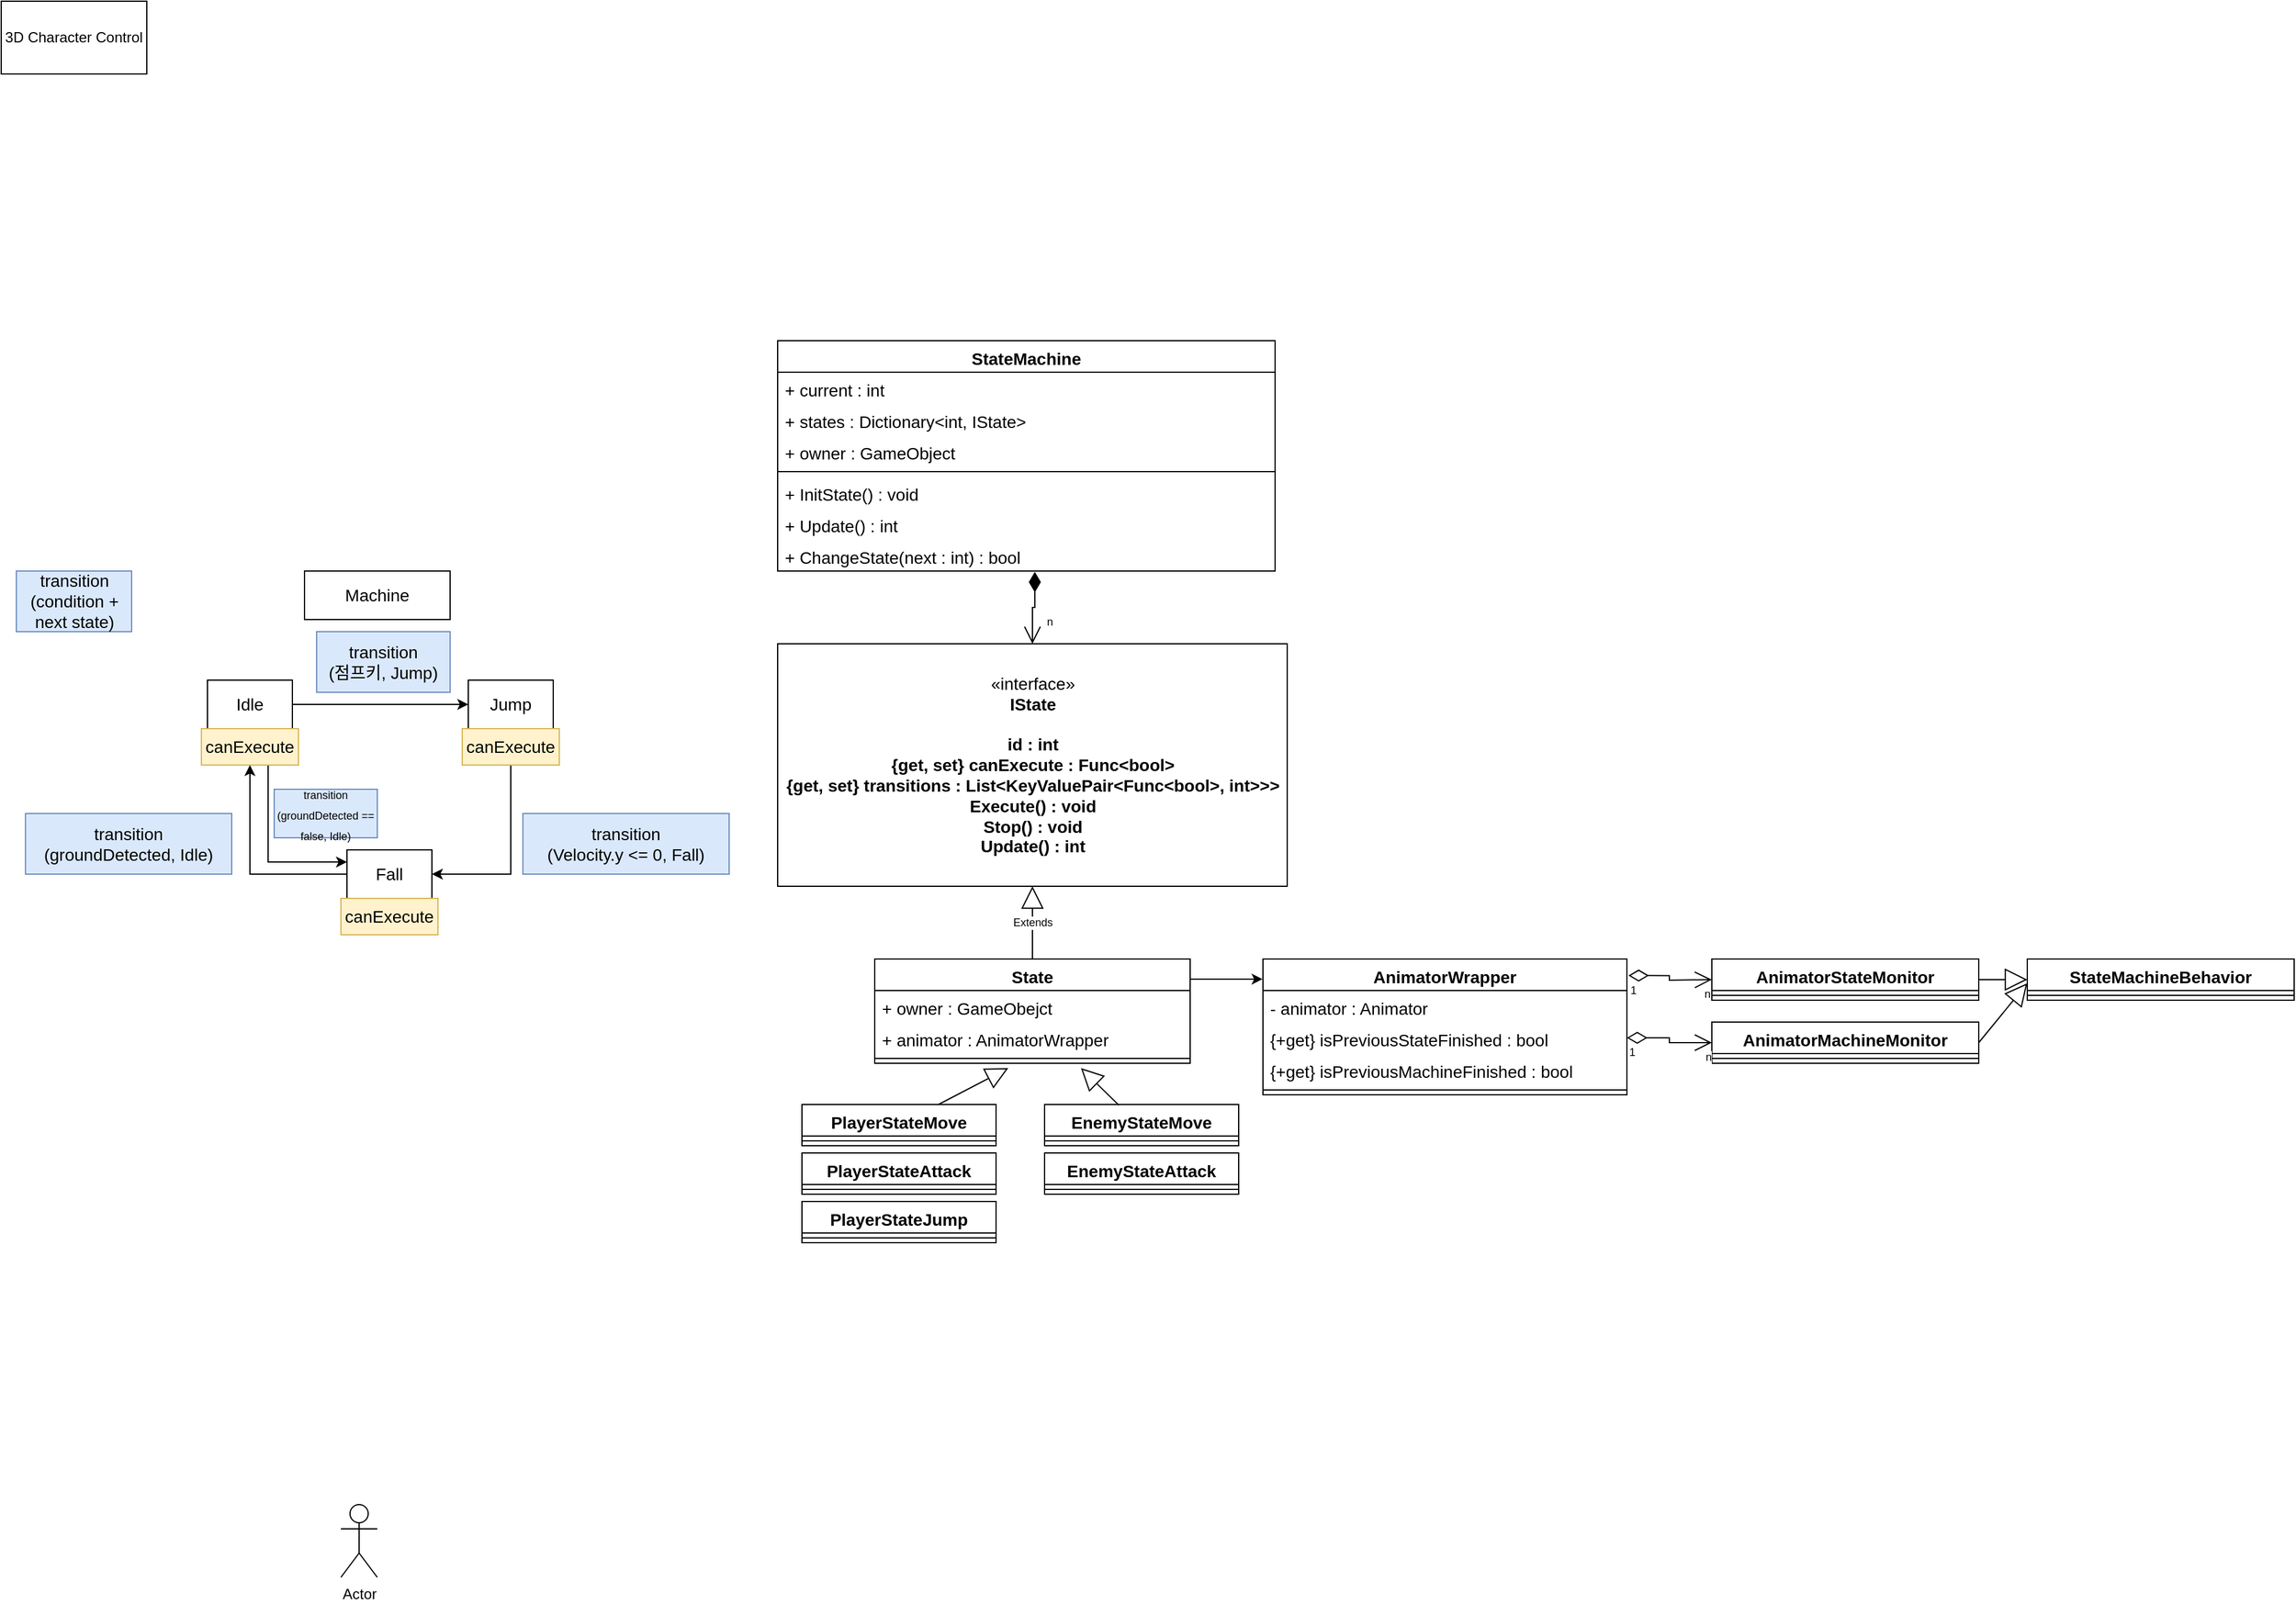 <mxfile version="20.8.5" type="device"><diagram id="C5RBs43oDa-KdzZeNtuy" name="Page-1"><mxGraphModel dx="1195" dy="663" grid="1" gridSize="10" guides="1" tooltips="1" connect="1" arrows="1" fold="1" page="1" pageScale="1" pageWidth="827" pageHeight="1169" math="0" shadow="0"><root><mxCell id="WIyWlLk6GJQsqaUBKTNV-0"/><mxCell id="WIyWlLk6GJQsqaUBKTNV-1" parent="WIyWlLk6GJQsqaUBKTNV-0"/><mxCell id="IvIbU0Q9SpqX5GSilJ8S-0" value="3D Character Control" style="rounded=0;whiteSpace=wrap;html=1;" parent="WIyWlLk6GJQsqaUBKTNV-1" vertex="1"><mxGeometry width="120" height="60" as="geometry"/></mxCell><mxCell id="IvIbU0Q9SpqX5GSilJ8S-33" style="edgeStyle=orthogonalEdgeStyle;rounded=0;orthogonalLoop=1;jettySize=auto;html=1;entryX=-0.001;entryY=0.148;entryDx=0;entryDy=0;entryPerimeter=0;fontSize=9;" parent="WIyWlLk6GJQsqaUBKTNV-1" source="IvIbU0Q9SpqX5GSilJ8S-1" target="IvIbU0Q9SpqX5GSilJ8S-27" edge="1"><mxGeometry relative="1" as="geometry"><Array as="points"><mxPoint x="960" y="807"/><mxPoint x="960" y="807"/></Array></mxGeometry></mxCell><mxCell id="IvIbU0Q9SpqX5GSilJ8S-1" value="State" style="swimlane;fontStyle=1;align=center;verticalAlign=top;childLayout=stackLayout;horizontal=1;startSize=26;horizontalStack=0;resizeParent=1;resizeParentMax=0;resizeLast=0;collapsible=1;marginBottom=0;fontSize=14;" parent="WIyWlLk6GJQsqaUBKTNV-1" vertex="1"><mxGeometry x="720" y="790" width="260" height="86" as="geometry"/></mxCell><mxCell id="IvIbU0Q9SpqX5GSilJ8S-2" value="+ owner : GameObejct" style="text;strokeColor=none;fillColor=none;align=left;verticalAlign=top;spacingLeft=4;spacingRight=4;overflow=hidden;rotatable=0;points=[[0,0.5],[1,0.5]];portConstraint=eastwest;fontSize=14;" parent="IvIbU0Q9SpqX5GSilJ8S-1" vertex="1"><mxGeometry y="26" width="260" height="26" as="geometry"/></mxCell><mxCell id="IvIbU0Q9SpqX5GSilJ8S-4" value="+ animator : AnimatorWrapper" style="text;strokeColor=none;fillColor=none;align=left;verticalAlign=top;spacingLeft=4;spacingRight=4;overflow=hidden;rotatable=0;points=[[0,0.5],[1,0.5]];portConstraint=eastwest;fontSize=14;" parent="IvIbU0Q9SpqX5GSilJ8S-1" vertex="1"><mxGeometry y="52" width="260" height="26" as="geometry"/></mxCell><mxCell id="IvIbU0Q9SpqX5GSilJ8S-3" value="" style="line;strokeWidth=1;fillColor=none;align=left;verticalAlign=middle;spacingTop=-1;spacingLeft=3;spacingRight=3;rotatable=0;labelPosition=right;points=[];portConstraint=eastwest;strokeColor=inherit;" parent="IvIbU0Q9SpqX5GSilJ8S-1" vertex="1"><mxGeometry y="78" width="260" height="8" as="geometry"/></mxCell><mxCell id="IvIbU0Q9SpqX5GSilJ8S-5" value="«interface»&lt;br&gt;&lt;b&gt;IState&lt;br&gt;&lt;br&gt;id : int&lt;br&gt;{get, set} canExecute : Func&amp;lt;bool&amp;gt;&lt;br&gt;{get, set} transitions : List&amp;lt;KeyValuePair&amp;lt;Func&amp;lt;bool&amp;gt;, int&amp;gt;&amp;gt;&amp;gt;&lt;br&gt;Execute() : void&lt;br&gt;Stop() : void&lt;br&gt;Update() : int&lt;br&gt;&lt;/b&gt;" style="html=1;fontSize=14;" parent="WIyWlLk6GJQsqaUBKTNV-1" vertex="1"><mxGeometry x="640" y="530" width="420" height="200" as="geometry"/></mxCell><mxCell id="IvIbU0Q9SpqX5GSilJ8S-23" style="edgeStyle=orthogonalEdgeStyle;rounded=0;orthogonalLoop=1;jettySize=auto;html=1;entryX=0;entryY=0.25;entryDx=0;entryDy=0;fontSize=14;" parent="WIyWlLk6GJQsqaUBKTNV-1" source="IvIbU0Q9SpqX5GSilJ8S-6" target="IvIbU0Q9SpqX5GSilJ8S-9" edge="1"><mxGeometry relative="1" as="geometry"><Array as="points"><mxPoint x="220" y="710"/></Array></mxGeometry></mxCell><mxCell id="IvIbU0Q9SpqX5GSilJ8S-6" value="Idle" style="rounded=0;whiteSpace=wrap;html=1;fontSize=14;" parent="WIyWlLk6GJQsqaUBKTNV-1" vertex="1"><mxGeometry x="170" y="560" width="70" height="40" as="geometry"/></mxCell><mxCell id="IvIbU0Q9SpqX5GSilJ8S-17" style="edgeStyle=orthogonalEdgeStyle;rounded=0;orthogonalLoop=1;jettySize=auto;html=1;entryX=1;entryY=0.5;entryDx=0;entryDy=0;fontSize=14;" parent="WIyWlLk6GJQsqaUBKTNV-1" source="IvIbU0Q9SpqX5GSilJ8S-7" target="IvIbU0Q9SpqX5GSilJ8S-9" edge="1"><mxGeometry relative="1" as="geometry"><Array as="points"><mxPoint x="420" y="720"/></Array></mxGeometry></mxCell><mxCell id="IvIbU0Q9SpqX5GSilJ8S-7" value="Jump" style="rounded=0;whiteSpace=wrap;html=1;fontSize=14;" parent="WIyWlLk6GJQsqaUBKTNV-1" vertex="1"><mxGeometry x="385" y="560" width="70" height="40" as="geometry"/></mxCell><mxCell id="IvIbU0Q9SpqX5GSilJ8S-8" value="Machine" style="rounded=0;whiteSpace=wrap;html=1;fontSize=14;" parent="WIyWlLk6GJQsqaUBKTNV-1" vertex="1"><mxGeometry x="250" y="470" width="120" height="40" as="geometry"/></mxCell><mxCell id="IvIbU0Q9SpqX5GSilJ8S-21" style="edgeStyle=orthogonalEdgeStyle;rounded=0;orthogonalLoop=1;jettySize=auto;html=1;entryX=0.5;entryY=1;entryDx=0;entryDy=0;fontSize=14;" parent="WIyWlLk6GJQsqaUBKTNV-1" source="IvIbU0Q9SpqX5GSilJ8S-9" target="IvIbU0Q9SpqX5GSilJ8S-10" edge="1"><mxGeometry relative="1" as="geometry"/></mxCell><mxCell id="IvIbU0Q9SpqX5GSilJ8S-9" value="Fall" style="rounded=0;whiteSpace=wrap;html=1;fontSize=14;" parent="WIyWlLk6GJQsqaUBKTNV-1" vertex="1"><mxGeometry x="285" y="700" width="70" height="40" as="geometry"/></mxCell><mxCell id="IvIbU0Q9SpqX5GSilJ8S-10" value="canExecute" style="text;html=1;strokeColor=#d6b656;fillColor=#fff2cc;align=center;verticalAlign=middle;whiteSpace=wrap;rounded=0;fontSize=14;" parent="WIyWlLk6GJQsqaUBKTNV-1" vertex="1"><mxGeometry x="165" y="600" width="80" height="30" as="geometry"/></mxCell><mxCell id="IvIbU0Q9SpqX5GSilJ8S-11" value="canExecute" style="text;html=1;strokeColor=#d6b656;fillColor=#fff2cc;align=center;verticalAlign=middle;whiteSpace=wrap;rounded=0;fontSize=14;" parent="WIyWlLk6GJQsqaUBKTNV-1" vertex="1"><mxGeometry x="380" y="600" width="80" height="30" as="geometry"/></mxCell><mxCell id="IvIbU0Q9SpqX5GSilJ8S-12" value="canExecute" style="text;html=1;strokeColor=#d6b656;fillColor=#fff2cc;align=center;verticalAlign=middle;whiteSpace=wrap;rounded=0;fontSize=14;" parent="WIyWlLk6GJQsqaUBKTNV-1" vertex="1"><mxGeometry x="280" y="740" width="80" height="30" as="geometry"/></mxCell><mxCell id="IvIbU0Q9SpqX5GSilJ8S-13" value="" style="endArrow=classic;html=1;rounded=0;fontSize=14;exitX=1;exitY=0.5;exitDx=0;exitDy=0;entryX=0;entryY=0.5;entryDx=0;entryDy=0;" parent="WIyWlLk6GJQsqaUBKTNV-1" source="IvIbU0Q9SpqX5GSilJ8S-6" target="IvIbU0Q9SpqX5GSilJ8S-7" edge="1"><mxGeometry width="50" height="50" relative="1" as="geometry"><mxPoint x="470" y="580" as="sourcePoint"/><mxPoint x="520" y="530" as="targetPoint"/></mxGeometry></mxCell><mxCell id="IvIbU0Q9SpqX5GSilJ8S-14" value="transition&lt;br&gt;(condition + next state)" style="text;html=1;strokeColor=#6c8ebf;fillColor=#dae8fc;align=center;verticalAlign=middle;whiteSpace=wrap;rounded=0;fontSize=14;" parent="WIyWlLk6GJQsqaUBKTNV-1" vertex="1"><mxGeometry x="12.5" y="470" width="95" height="50" as="geometry"/></mxCell><mxCell id="IvIbU0Q9SpqX5GSilJ8S-15" value="transition&lt;br&gt;(점프키, Jump)" style="text;html=1;strokeColor=#6c8ebf;fillColor=#dae8fc;align=center;verticalAlign=middle;whiteSpace=wrap;rounded=0;fontSize=14;" parent="WIyWlLk6GJQsqaUBKTNV-1" vertex="1"><mxGeometry x="260" y="520" width="110" height="50" as="geometry"/></mxCell><mxCell id="IvIbU0Q9SpqX5GSilJ8S-18" value="transition&lt;br&gt;(Velocity.y &amp;lt;= 0, Fall)" style="text;html=1;strokeColor=#6c8ebf;fillColor=#dae8fc;align=center;verticalAlign=middle;whiteSpace=wrap;rounded=0;fontSize=14;" parent="WIyWlLk6GJQsqaUBKTNV-1" vertex="1"><mxGeometry x="430" y="670" width="170" height="50" as="geometry"/></mxCell><mxCell id="IvIbU0Q9SpqX5GSilJ8S-22" value="transition&lt;br&gt;(groundDetected, Idle)" style="text;html=1;strokeColor=#6c8ebf;fillColor=#dae8fc;align=center;verticalAlign=middle;whiteSpace=wrap;rounded=0;fontSize=14;" parent="WIyWlLk6GJQsqaUBKTNV-1" vertex="1"><mxGeometry x="20" y="670" width="170" height="50" as="geometry"/></mxCell><mxCell id="IvIbU0Q9SpqX5GSilJ8S-24" value="&lt;font style=&quot;font-size: 9px;&quot;&gt;transition&lt;br style=&quot;font-size: 9px;&quot;&gt;(groundDetected == false, Idle)&lt;/font&gt;" style="text;html=1;strokeColor=#6c8ebf;fillColor=#dae8fc;align=center;verticalAlign=middle;whiteSpace=wrap;rounded=0;fontSize=14;" parent="WIyWlLk6GJQsqaUBKTNV-1" vertex="1"><mxGeometry x="225" y="650" width="85" height="40" as="geometry"/></mxCell><mxCell id="IvIbU0Q9SpqX5GSilJ8S-26" value="Extends" style="endArrow=block;endSize=16;endFill=0;html=1;rounded=0;fontSize=9;exitX=0.5;exitY=0;exitDx=0;exitDy=0;entryX=0.5;entryY=1;entryDx=0;entryDy=0;" parent="WIyWlLk6GJQsqaUBKTNV-1" source="IvIbU0Q9SpqX5GSilJ8S-1" target="IvIbU0Q9SpqX5GSilJ8S-5" edge="1"><mxGeometry width="160" relative="1" as="geometry"><mxPoint x="840" y="780" as="sourcePoint"/><mxPoint x="1000" y="780" as="targetPoint"/></mxGeometry></mxCell><mxCell id="IvIbU0Q9SpqX5GSilJ8S-27" value="AnimatorWrapper" style="swimlane;fontStyle=1;align=center;verticalAlign=top;childLayout=stackLayout;horizontal=1;startSize=26;horizontalStack=0;resizeParent=1;resizeParentMax=0;resizeLast=0;collapsible=1;marginBottom=0;fontSize=14;" parent="WIyWlLk6GJQsqaUBKTNV-1" vertex="1"><mxGeometry x="1040" y="790" width="300" height="112" as="geometry"/></mxCell><mxCell id="IvIbU0Q9SpqX5GSilJ8S-28" value="- animator : Animator" style="text;strokeColor=none;fillColor=none;align=left;verticalAlign=top;spacingLeft=4;spacingRight=4;overflow=hidden;rotatable=0;points=[[0,0.5],[1,0.5]];portConstraint=eastwest;fontSize=14;" parent="IvIbU0Q9SpqX5GSilJ8S-27" vertex="1"><mxGeometry y="26" width="300" height="26" as="geometry"/></mxCell><mxCell id="IvIbU0Q9SpqX5GSilJ8S-31" value="{+get} isPreviousStateFinished : bool" style="text;strokeColor=none;fillColor=none;align=left;verticalAlign=top;spacingLeft=4;spacingRight=4;overflow=hidden;rotatable=0;points=[[0,0.5],[1,0.5]];portConstraint=eastwest;fontSize=14;" parent="IvIbU0Q9SpqX5GSilJ8S-27" vertex="1"><mxGeometry y="52" width="300" height="26" as="geometry"/></mxCell><mxCell id="IvIbU0Q9SpqX5GSilJ8S-32" value="{+get} isPreviousMachineFinished : bool" style="text;strokeColor=none;fillColor=none;align=left;verticalAlign=top;spacingLeft=4;spacingRight=4;overflow=hidden;rotatable=0;points=[[0,0.5],[1,0.5]];portConstraint=eastwest;fontSize=14;" parent="IvIbU0Q9SpqX5GSilJ8S-27" vertex="1"><mxGeometry y="78" width="300" height="26" as="geometry"/></mxCell><mxCell id="IvIbU0Q9SpqX5GSilJ8S-29" value="" style="line;strokeWidth=1;fillColor=none;align=left;verticalAlign=middle;spacingTop=-1;spacingLeft=3;spacingRight=3;rotatable=0;labelPosition=right;points=[];portConstraint=eastwest;strokeColor=inherit;" parent="IvIbU0Q9SpqX5GSilJ8S-27" vertex="1"><mxGeometry y="104" width="300" height="8" as="geometry"/></mxCell><mxCell id="IvIbU0Q9SpqX5GSilJ8S-34" value="PlayerStateMove" style="swimlane;fontStyle=1;align=center;verticalAlign=top;childLayout=stackLayout;horizontal=1;startSize=26;horizontalStack=0;resizeParent=1;resizeParentMax=0;resizeLast=0;collapsible=1;marginBottom=0;fontSize=14;" parent="WIyWlLk6GJQsqaUBKTNV-1" vertex="1"><mxGeometry x="660" y="910" width="160" height="34" as="geometry"/></mxCell><mxCell id="IvIbU0Q9SpqX5GSilJ8S-37" value="" style="line;strokeWidth=1;fillColor=none;align=left;verticalAlign=middle;spacingTop=-1;spacingLeft=3;spacingRight=3;rotatable=0;labelPosition=right;points=[];portConstraint=eastwest;strokeColor=inherit;" parent="IvIbU0Q9SpqX5GSilJ8S-34" vertex="1"><mxGeometry y="26" width="160" height="8" as="geometry"/></mxCell><mxCell id="IvIbU0Q9SpqX5GSilJ8S-38" value="PlayerStateAttack" style="swimlane;fontStyle=1;align=center;verticalAlign=top;childLayout=stackLayout;horizontal=1;startSize=26;horizontalStack=0;resizeParent=1;resizeParentMax=0;resizeLast=0;collapsible=1;marginBottom=0;fontSize=14;" parent="WIyWlLk6GJQsqaUBKTNV-1" vertex="1"><mxGeometry x="660" y="950" width="160" height="34" as="geometry"/></mxCell><mxCell id="IvIbU0Q9SpqX5GSilJ8S-39" value="" style="line;strokeWidth=1;fillColor=none;align=left;verticalAlign=middle;spacingTop=-1;spacingLeft=3;spacingRight=3;rotatable=0;labelPosition=right;points=[];portConstraint=eastwest;strokeColor=inherit;" parent="IvIbU0Q9SpqX5GSilJ8S-38" vertex="1"><mxGeometry y="26" width="160" height="8" as="geometry"/></mxCell><mxCell id="IvIbU0Q9SpqX5GSilJ8S-40" value="PlayerStateJump" style="swimlane;fontStyle=1;align=center;verticalAlign=top;childLayout=stackLayout;horizontal=1;startSize=26;horizontalStack=0;resizeParent=1;resizeParentMax=0;resizeLast=0;collapsible=1;marginBottom=0;fontSize=14;" parent="WIyWlLk6GJQsqaUBKTNV-1" vertex="1"><mxGeometry x="660" y="990" width="160" height="34" as="geometry"/></mxCell><mxCell id="IvIbU0Q9SpqX5GSilJ8S-41" value="" style="line;strokeWidth=1;fillColor=none;align=left;verticalAlign=middle;spacingTop=-1;spacingLeft=3;spacingRight=3;rotatable=0;labelPosition=right;points=[];portConstraint=eastwest;strokeColor=inherit;" parent="IvIbU0Q9SpqX5GSilJ8S-40" vertex="1"><mxGeometry y="26" width="160" height="8" as="geometry"/></mxCell><mxCell id="IvIbU0Q9SpqX5GSilJ8S-42" value="EnemyStateMove" style="swimlane;fontStyle=1;align=center;verticalAlign=top;childLayout=stackLayout;horizontal=1;startSize=26;horizontalStack=0;resizeParent=1;resizeParentMax=0;resizeLast=0;collapsible=1;marginBottom=0;fontSize=14;" parent="WIyWlLk6GJQsqaUBKTNV-1" vertex="1"><mxGeometry x="860" y="910" width="160" height="34" as="geometry"/></mxCell><mxCell id="IvIbU0Q9SpqX5GSilJ8S-43" value="" style="line;strokeWidth=1;fillColor=none;align=left;verticalAlign=middle;spacingTop=-1;spacingLeft=3;spacingRight=3;rotatable=0;labelPosition=right;points=[];portConstraint=eastwest;strokeColor=inherit;" parent="IvIbU0Q9SpqX5GSilJ8S-42" vertex="1"><mxGeometry y="26" width="160" height="8" as="geometry"/></mxCell><mxCell id="IvIbU0Q9SpqX5GSilJ8S-44" value="EnemyStateAttack" style="swimlane;fontStyle=1;align=center;verticalAlign=top;childLayout=stackLayout;horizontal=1;startSize=26;horizontalStack=0;resizeParent=1;resizeParentMax=0;resizeLast=0;collapsible=1;marginBottom=0;fontSize=14;" parent="WIyWlLk6GJQsqaUBKTNV-1" vertex="1"><mxGeometry x="860" y="950" width="160" height="34" as="geometry"/></mxCell><mxCell id="IvIbU0Q9SpqX5GSilJ8S-45" value="" style="line;strokeWidth=1;fillColor=none;align=left;verticalAlign=middle;spacingTop=-1;spacingLeft=3;spacingRight=3;rotatable=0;labelPosition=right;points=[];portConstraint=eastwest;strokeColor=inherit;" parent="IvIbU0Q9SpqX5GSilJ8S-44" vertex="1"><mxGeometry y="26" width="160" height="8" as="geometry"/></mxCell><mxCell id="IvIbU0Q9SpqX5GSilJ8S-46" value="" style="endArrow=block;endSize=16;endFill=0;html=1;rounded=0;fontSize=9;" parent="WIyWlLk6GJQsqaUBKTNV-1" source="IvIbU0Q9SpqX5GSilJ8S-34" edge="1"><mxGeometry width="160" relative="1" as="geometry"><mxPoint x="860" y="800" as="sourcePoint"/><mxPoint x="830" y="880" as="targetPoint"/></mxGeometry></mxCell><mxCell id="IvIbU0Q9SpqX5GSilJ8S-47" value="" style="endArrow=block;endSize=16;endFill=0;html=1;rounded=0;fontSize=9;exitX=0.383;exitY=0.018;exitDx=0;exitDy=0;exitPerimeter=0;" parent="WIyWlLk6GJQsqaUBKTNV-1" source="IvIbU0Q9SpqX5GSilJ8S-42" edge="1"><mxGeometry width="160" relative="1" as="geometry"><mxPoint x="782.553" y="920" as="sourcePoint"/><mxPoint x="890" y="880" as="targetPoint"/></mxGeometry></mxCell><mxCell id="IvIbU0Q9SpqX5GSilJ8S-48" value="StateMachine" style="swimlane;fontStyle=1;align=center;verticalAlign=top;childLayout=stackLayout;horizontal=1;startSize=26;horizontalStack=0;resizeParent=1;resizeParentMax=0;resizeLast=0;collapsible=1;marginBottom=0;fontSize=14;" parent="WIyWlLk6GJQsqaUBKTNV-1" vertex="1"><mxGeometry x="640" y="280" width="410" height="190" as="geometry"/></mxCell><mxCell id="IvIbU0Q9SpqX5GSilJ8S-49" value="+ current : int" style="text;strokeColor=none;fillColor=none;align=left;verticalAlign=top;spacingLeft=4;spacingRight=4;overflow=hidden;rotatable=0;points=[[0,0.5],[1,0.5]];portConstraint=eastwest;fontSize=14;" parent="IvIbU0Q9SpqX5GSilJ8S-48" vertex="1"><mxGeometry y="26" width="410" height="26" as="geometry"/></mxCell><mxCell id="IvIbU0Q9SpqX5GSilJ8S-50" value="+ states : Dictionary&lt;int, IState&gt;" style="text;strokeColor=none;fillColor=none;align=left;verticalAlign=top;spacingLeft=4;spacingRight=4;overflow=hidden;rotatable=0;points=[[0,0.5],[1,0.5]];portConstraint=eastwest;fontSize=14;" parent="IvIbU0Q9SpqX5GSilJ8S-48" vertex="1"><mxGeometry y="52" width="410" height="26" as="geometry"/></mxCell><mxCell id="IvIbU0Q9SpqX5GSilJ8S-52" value="+ owner : GameObject" style="text;strokeColor=none;fillColor=none;align=left;verticalAlign=top;spacingLeft=4;spacingRight=4;overflow=hidden;rotatable=0;points=[[0,0.5],[1,0.5]];portConstraint=eastwest;fontSize=14;" parent="IvIbU0Q9SpqX5GSilJ8S-48" vertex="1"><mxGeometry y="78" width="410" height="26" as="geometry"/></mxCell><mxCell id="IvIbU0Q9SpqX5GSilJ8S-51" value="" style="line;strokeWidth=1;fillColor=none;align=left;verticalAlign=middle;spacingTop=-1;spacingLeft=3;spacingRight=3;rotatable=0;labelPosition=right;points=[];portConstraint=eastwest;strokeColor=inherit;" parent="IvIbU0Q9SpqX5GSilJ8S-48" vertex="1"><mxGeometry y="104" width="410" height="8" as="geometry"/></mxCell><mxCell id="IvIbU0Q9SpqX5GSilJ8S-53" value="+ InitState() : void" style="text;strokeColor=none;fillColor=none;align=left;verticalAlign=top;spacingLeft=4;spacingRight=4;overflow=hidden;rotatable=0;points=[[0,0.5],[1,0.5]];portConstraint=eastwest;fontSize=14;" parent="IvIbU0Q9SpqX5GSilJ8S-48" vertex="1"><mxGeometry y="112" width="410" height="26" as="geometry"/></mxCell><mxCell id="IvIbU0Q9SpqX5GSilJ8S-54" value="+ Update() : int" style="text;strokeColor=none;fillColor=none;align=left;verticalAlign=top;spacingLeft=4;spacingRight=4;overflow=hidden;rotatable=0;points=[[0,0.5],[1,0.5]];portConstraint=eastwest;fontSize=14;" parent="IvIbU0Q9SpqX5GSilJ8S-48" vertex="1"><mxGeometry y="138" width="410" height="26" as="geometry"/></mxCell><mxCell id="IvIbU0Q9SpqX5GSilJ8S-55" value="+ ChangeState(next : int) : bool" style="text;strokeColor=none;fillColor=none;align=left;verticalAlign=top;spacingLeft=4;spacingRight=4;overflow=hidden;rotatable=0;points=[[0,0.5],[1,0.5]];portConstraint=eastwest;fontSize=14;" parent="IvIbU0Q9SpqX5GSilJ8S-48" vertex="1"><mxGeometry y="164" width="410" height="26" as="geometry"/></mxCell><mxCell id="IvIbU0Q9SpqX5GSilJ8S-56" value="n" style="endArrow=open;html=1;endSize=12;startArrow=diamondThin;startSize=14;startFill=1;edgeStyle=orthogonalEdgeStyle;align=left;verticalAlign=bottom;rounded=0;fontSize=9;exitX=0.517;exitY=1.023;exitDx=0;exitDy=0;exitPerimeter=0;entryX=0.5;entryY=0;entryDx=0;entryDy=0;" parent="WIyWlLk6GJQsqaUBKTNV-1" source="IvIbU0Q9SpqX5GSilJ8S-55" target="IvIbU0Q9SpqX5GSilJ8S-5" edge="1"><mxGeometry x="0.674" y="10" relative="1" as="geometry"><mxPoint x="830" y="570" as="sourcePoint"/><mxPoint x="990" y="570" as="targetPoint"/><mxPoint as="offset"/></mxGeometry></mxCell><mxCell id="IvIbU0Q9SpqX5GSilJ8S-57" value="StateMachineBehavior" style="swimlane;fontStyle=1;align=center;verticalAlign=top;childLayout=stackLayout;horizontal=1;startSize=26;horizontalStack=0;resizeParent=1;resizeParentMax=0;resizeLast=0;collapsible=1;marginBottom=0;fontSize=14;" parent="WIyWlLk6GJQsqaUBKTNV-1" vertex="1"><mxGeometry x="1670" y="790" width="220" height="34" as="geometry"/></mxCell><mxCell id="IvIbU0Q9SpqX5GSilJ8S-60" value="" style="line;strokeWidth=1;fillColor=none;align=left;verticalAlign=middle;spacingTop=-1;spacingLeft=3;spacingRight=3;rotatable=0;labelPosition=right;points=[];portConstraint=eastwest;strokeColor=inherit;" parent="IvIbU0Q9SpqX5GSilJ8S-57" vertex="1"><mxGeometry y="26" width="220" height="8" as="geometry"/></mxCell><mxCell id="IvIbU0Q9SpqX5GSilJ8S-61" value="AnimatorStateMonitor" style="swimlane;fontStyle=1;align=center;verticalAlign=top;childLayout=stackLayout;horizontal=1;startSize=26;horizontalStack=0;resizeParent=1;resizeParentMax=0;resizeLast=0;collapsible=1;marginBottom=0;fontSize=14;" parent="WIyWlLk6GJQsqaUBKTNV-1" vertex="1"><mxGeometry x="1410" y="790" width="220" height="34" as="geometry"/></mxCell><mxCell id="IvIbU0Q9SpqX5GSilJ8S-62" value="" style="line;strokeWidth=1;fillColor=none;align=left;verticalAlign=middle;spacingTop=-1;spacingLeft=3;spacingRight=3;rotatable=0;labelPosition=right;points=[];portConstraint=eastwest;strokeColor=inherit;" parent="IvIbU0Q9SpqX5GSilJ8S-61" vertex="1"><mxGeometry y="26" width="220" height="8" as="geometry"/></mxCell><mxCell id="IvIbU0Q9SpqX5GSilJ8S-63" value="" style="endArrow=block;endSize=16;endFill=0;html=1;rounded=0;fontSize=9;exitX=1;exitY=0.5;exitDx=0;exitDy=0;entryX=0;entryY=0.5;entryDx=0;entryDy=0;" parent="WIyWlLk6GJQsqaUBKTNV-1" source="IvIbU0Q9SpqX5GSilJ8S-61" target="IvIbU0Q9SpqX5GSilJ8S-57" edge="1"><mxGeometry width="160" relative="1" as="geometry"><mxPoint x="931.28" y="920.612" as="sourcePoint"/><mxPoint x="900" y="890" as="targetPoint"/></mxGeometry></mxCell><mxCell id="IvIbU0Q9SpqX5GSilJ8S-65" value="" style="endArrow=open;html=1;endSize=12;startArrow=diamondThin;startSize=14;startFill=0;edgeStyle=orthogonalEdgeStyle;rounded=0;fontSize=9;exitX=1.004;exitY=0.122;exitDx=0;exitDy=0;exitPerimeter=0;" parent="WIyWlLk6GJQsqaUBKTNV-1" source="IvIbU0Q9SpqX5GSilJ8S-27" edge="1"><mxGeometry relative="1" as="geometry"><mxPoint x="1340" y="890" as="sourcePoint"/><mxPoint x="1410" y="807" as="targetPoint"/></mxGeometry></mxCell><mxCell id="IvIbU0Q9SpqX5GSilJ8S-66" value="1" style="edgeLabel;resizable=0;html=1;align=left;verticalAlign=top;fontSize=9;" parent="IvIbU0Q9SpqX5GSilJ8S-65" connectable="0" vertex="1"><mxGeometry x="-1" relative="1" as="geometry"/></mxCell><mxCell id="IvIbU0Q9SpqX5GSilJ8S-67" value="n" style="edgeLabel;resizable=0;html=1;align=right;verticalAlign=top;fontSize=9;" parent="IvIbU0Q9SpqX5GSilJ8S-65" connectable="0" vertex="1"><mxGeometry x="1" relative="1" as="geometry"/></mxCell><mxCell id="IvIbU0Q9SpqX5GSilJ8S-68" value="AnimatorMachineMonitor" style="swimlane;fontStyle=1;align=center;verticalAlign=top;childLayout=stackLayout;horizontal=1;startSize=26;horizontalStack=0;resizeParent=1;resizeParentMax=0;resizeLast=0;collapsible=1;marginBottom=0;fontSize=14;" parent="WIyWlLk6GJQsqaUBKTNV-1" vertex="1"><mxGeometry x="1410" y="842" width="220" height="34" as="geometry"/></mxCell><mxCell id="IvIbU0Q9SpqX5GSilJ8S-69" value="" style="line;strokeWidth=1;fillColor=none;align=left;verticalAlign=middle;spacingTop=-1;spacingLeft=3;spacingRight=3;rotatable=0;labelPosition=right;points=[];portConstraint=eastwest;strokeColor=inherit;" parent="IvIbU0Q9SpqX5GSilJ8S-68" vertex="1"><mxGeometry y="26" width="220" height="8" as="geometry"/></mxCell><mxCell id="IvIbU0Q9SpqX5GSilJ8S-70" value="" style="endArrow=block;endSize=16;endFill=0;html=1;rounded=0;fontSize=9;exitX=1;exitY=0.5;exitDx=0;exitDy=0;" parent="WIyWlLk6GJQsqaUBKTNV-1" source="IvIbU0Q9SpqX5GSilJ8S-68" edge="1"><mxGeometry width="160" relative="1" as="geometry"><mxPoint x="1640" y="817.0" as="sourcePoint"/><mxPoint x="1670" y="810" as="targetPoint"/></mxGeometry></mxCell><mxCell id="IvIbU0Q9SpqX5GSilJ8S-71" value="" style="endArrow=open;html=1;endSize=12;startArrow=diamondThin;startSize=14;startFill=0;edgeStyle=orthogonalEdgeStyle;rounded=0;fontSize=9;exitX=1;exitY=0.5;exitDx=0;exitDy=0;entryX=0;entryY=0.5;entryDx=0;entryDy=0;" parent="WIyWlLk6GJQsqaUBKTNV-1" source="IvIbU0Q9SpqX5GSilJ8S-31" target="IvIbU0Q9SpqX5GSilJ8S-68" edge="1"><mxGeometry relative="1" as="geometry"><mxPoint x="1351.2" y="813.664" as="sourcePoint"/><mxPoint x="1420" y="817.0" as="targetPoint"/></mxGeometry></mxCell><mxCell id="IvIbU0Q9SpqX5GSilJ8S-72" value="1" style="edgeLabel;resizable=0;html=1;align=left;verticalAlign=top;fontSize=9;" parent="IvIbU0Q9SpqX5GSilJ8S-71" connectable="0" vertex="1"><mxGeometry x="-1" relative="1" as="geometry"/></mxCell><mxCell id="IvIbU0Q9SpqX5GSilJ8S-73" value="n" style="edgeLabel;resizable=0;html=1;align=right;verticalAlign=top;fontSize=9;" parent="IvIbU0Q9SpqX5GSilJ8S-71" connectable="0" vertex="1"><mxGeometry x="1" relative="1" as="geometry"/></mxCell><mxCell id="1-Q0CXrRHC8GMV9PXeEo-0" value="Actor" style="shape=umlActor;verticalLabelPosition=bottom;verticalAlign=top;html=1;outlineConnect=0;" vertex="1" parent="WIyWlLk6GJQsqaUBKTNV-1"><mxGeometry x="280" y="1240" width="30" height="60" as="geometry"/></mxCell></root></mxGraphModel></diagram></mxfile>